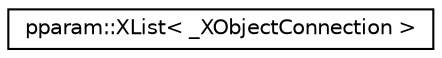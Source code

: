 digraph "Graphical Class Hierarchy"
{
 // LATEX_PDF_SIZE
  edge [fontname="Helvetica",fontsize="10",labelfontname="Helvetica",labelfontsize="10"];
  node [fontname="Helvetica",fontsize="10",shape=record];
  rankdir="LR";
  Node0 [label="pparam::XList\< _XObjectConnection \>",height=0.2,width=0.4,color="black", fillcolor="white", style="filled",URL="$classpparam_1_1XList.html",tooltip=" "];
}
